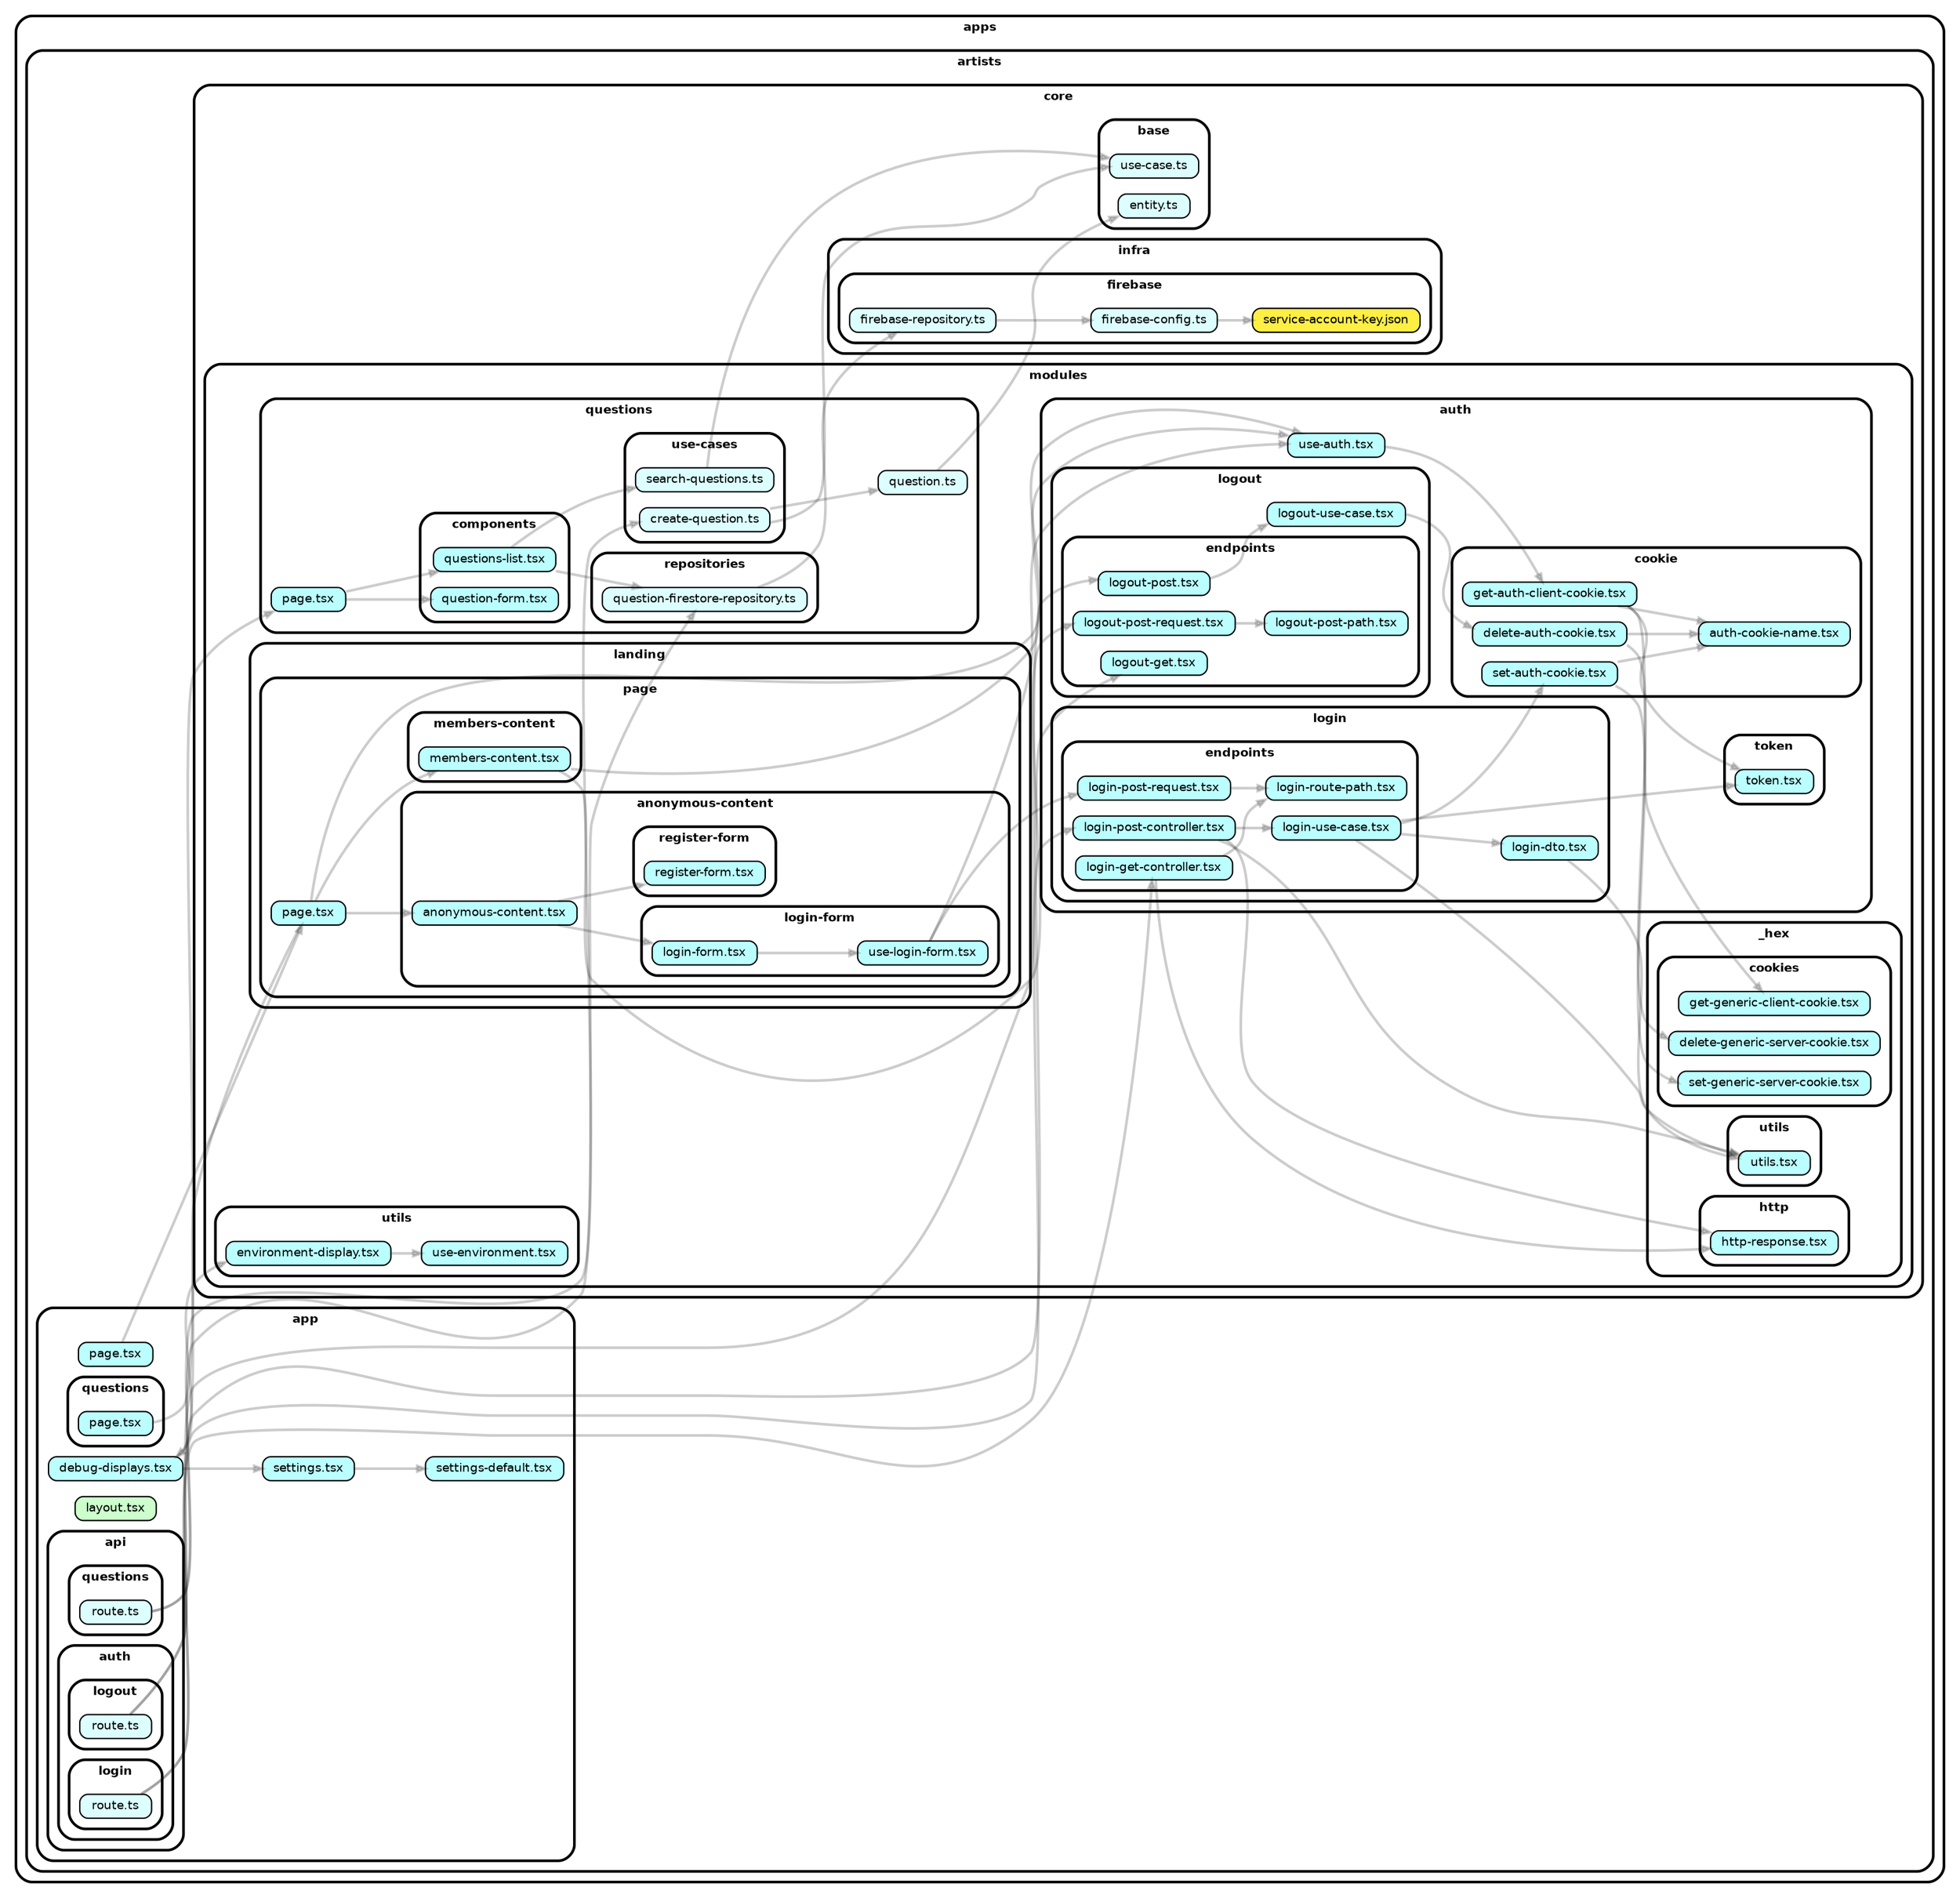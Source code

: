 strict digraph "dependency-cruiser output"{
    rankdir="LR" splines="true" overlap="false" nodesep="0.16" ranksep="0.18" fontname="Helvetica-bold" fontsize="9" style="rounded,bold,filled" fillcolor="#ffffff" compound="true"
    node [shape="box" style="rounded, filled" height="0.2" color="black" fillcolor="#ffffcc" fontcolor="black" fontname="Helvetica" fontsize="9"]
    edge [arrowhead="normal" arrowsize="0.6" penwidth="2.0" color="#00000033" fontname="Helvetica" fontsize="9"]

    subgraph "cluster_apps" {label="apps" subgraph "cluster_apps/artists" {label="artists" subgraph "cluster_apps/artists/app" {label="app" subgraph "cluster_apps/artists/app/api" {label="api" subgraph "cluster_apps/artists/app/api/auth" {label="auth" subgraph "cluster_apps/artists/app/api/auth/login" {label="login" "apps/artists/app/api/auth/login/route.ts" [label=<route.ts> tooltip="route.ts" URL="apps/artists/app/api/auth/login/route.ts" fillcolor="#ddfeff"] } } } } } }
    "apps/artists/app/api/auth/login/route.ts" -> "apps/artists/core/modules/auth/login/endpoints/login-get-controller.tsx"
    "apps/artists/app/api/auth/login/route.ts" -> "apps/artists/core/modules/auth/login/endpoints/login-post-controller.tsx"
    subgraph "cluster_apps" {label="apps" subgraph "cluster_apps/artists" {label="artists" subgraph "cluster_apps/artists/app" {label="app" subgraph "cluster_apps/artists/app/api" {label="api" subgraph "cluster_apps/artists/app/api/auth" {label="auth" subgraph "cluster_apps/artists/app/api/auth/logout" {label="logout" "apps/artists/app/api/auth/logout/route.ts" [label=<route.ts> tooltip="route.ts" URL="apps/artists/app/api/auth/logout/route.ts" fillcolor="#ddfeff"] } } } } } }
    "apps/artists/app/api/auth/logout/route.ts" -> "apps/artists/core/modules/auth/logout/endpoints/logout-get.tsx"
    "apps/artists/app/api/auth/logout/route.ts" -> "apps/artists/core/modules/auth/logout/endpoints/logout-post.tsx"
    subgraph "cluster_apps" {label="apps" subgraph "cluster_apps/artists" {label="artists" subgraph "cluster_apps/artists/app" {label="app" subgraph "cluster_apps/artists/app/api" {label="api" subgraph "cluster_apps/artists/app/api/questions" {label="questions" "apps/artists/app/api/questions/route.ts" [label=<route.ts> tooltip="route.ts" URL="apps/artists/app/api/questions/route.ts" fillcolor="#ddfeff"] } } } } }
    "apps/artists/app/api/questions/route.ts" -> "apps/artists/core/modules/questions/repositories/question-firestore-repository.ts"
    "apps/artists/app/api/questions/route.ts" -> "apps/artists/core/modules/questions/use-cases/create-question.ts"
    subgraph "cluster_apps" {label="apps" subgraph "cluster_apps/artists" {label="artists" subgraph "cluster_apps/artists/app" {label="app" "apps/artists/app/debug-displays.tsx" [label=<debug-displays.tsx> tooltip="debug-displays.tsx" URL="apps/artists/app/debug-displays.tsx" fillcolor="#bbfeff"] } } }
    "apps/artists/app/debug-displays.tsx" -> "apps/artists/core/modules/utils/environment-display.tsx"
    "apps/artists/app/debug-displays.tsx" -> "apps/artists/app/settings.tsx"
    subgraph "cluster_apps" {label="apps" subgraph "cluster_apps/artists" {label="artists" subgraph "cluster_apps/artists/app" {label="app" "apps/artists/app/layout.tsx" [label=<layout.tsx> tooltip="layout.tsx" URL="apps/artists/app/layout.tsx" fillcolor="#ccffcc"] } } }
    subgraph "cluster_apps" {label="apps" subgraph "cluster_apps/artists" {label="artists" subgraph "cluster_apps/artists/app" {label="app" "apps/artists/app/page.tsx" [label=<page.tsx> tooltip="page.tsx" URL="apps/artists/app/page.tsx" fillcolor="#bbfeff"] } } }
    "apps/artists/app/page.tsx" -> "apps/artists/core/modules/landing/page/page.tsx"
    subgraph "cluster_apps" {label="apps" subgraph "cluster_apps/artists" {label="artists" subgraph "cluster_apps/artists/app" {label="app" subgraph "cluster_apps/artists/app/questions" {label="questions" "apps/artists/app/questions/page.tsx" [label=<page.tsx> tooltip="page.tsx" URL="apps/artists/app/questions/page.tsx" fillcolor="#bbfeff"] } } } }
    "apps/artists/app/questions/page.tsx" -> "apps/artists/core/modules/questions/page.tsx"
    subgraph "cluster_apps" {label="apps" subgraph "cluster_apps/artists" {label="artists" subgraph "cluster_apps/artists/app" {label="app" "apps/artists/app/settings-default.tsx" [label=<settings-default.tsx> tooltip="settings-default.tsx" URL="apps/artists/app/settings-default.tsx" fillcolor="#bbfeff"] } } }
    subgraph "cluster_apps" {label="apps" subgraph "cluster_apps/artists" {label="artists" subgraph "cluster_apps/artists/app" {label="app" "apps/artists/app/settings.tsx" [label=<settings.tsx> tooltip="settings.tsx" URL="apps/artists/app/settings.tsx" fillcolor="#bbfeff"] } } }
    "apps/artists/app/settings.tsx" -> "apps/artists/app/settings-default.tsx"
    subgraph "cluster_apps" {label="apps" subgraph "cluster_apps/artists" {label="artists" subgraph "cluster_apps/artists/core" {label="core" subgraph "cluster_apps/artists/core/base" {label="base" "apps/artists/core/base/entity.ts" [label=<entity.ts> tooltip="entity.ts" URL="apps/artists/core/base/entity.ts" fillcolor="#ddfeff"] } } } }
    subgraph "cluster_apps" {label="apps" subgraph "cluster_apps/artists" {label="artists" subgraph "cluster_apps/artists/core" {label="core" subgraph "cluster_apps/artists/core/base" {label="base" "apps/artists/core/base/use-case.ts" [label=<use-case.ts> tooltip="use-case.ts" URL="apps/artists/core/base/use-case.ts" fillcolor="#ddfeff"] } } } }
    subgraph "cluster_apps" {label="apps" subgraph "cluster_apps/artists" {label="artists" subgraph "cluster_apps/artists/core" {label="core" subgraph "cluster_apps/artists/core/infra" {label="infra" subgraph "cluster_apps/artists/core/infra/firebase" {label="firebase" "apps/artists/core/infra/firebase/firebase-config.ts" [label=<firebase-config.ts> tooltip="firebase-config.ts" URL="apps/artists/core/infra/firebase/firebase-config.ts" fillcolor="#ddfeff"] } } } } }
    "apps/artists/core/infra/firebase/firebase-config.ts" -> "apps/artists/core/infra/firebase/service-account-key.json"
    subgraph "cluster_apps" {label="apps" subgraph "cluster_apps/artists" {label="artists" subgraph "cluster_apps/artists/core" {label="core" subgraph "cluster_apps/artists/core/infra" {label="infra" subgraph "cluster_apps/artists/core/infra/firebase" {label="firebase" "apps/artists/core/infra/firebase/firebase-repository.ts" [label=<firebase-repository.ts> tooltip="firebase-repository.ts" URL="apps/artists/core/infra/firebase/firebase-repository.ts" fillcolor="#ddfeff"] } } } } }
    "apps/artists/core/infra/firebase/firebase-repository.ts" -> "apps/artists/core/infra/firebase/firebase-config.ts"
    subgraph "cluster_apps" {label="apps" subgraph "cluster_apps/artists" {label="artists" subgraph "cluster_apps/artists/core" {label="core" subgraph "cluster_apps/artists/core/infra" {label="infra" subgraph "cluster_apps/artists/core/infra/firebase" {label="firebase" "apps/artists/core/infra/firebase/service-account-key.json" [label=<service-account-key.json> tooltip="service-account-key.json" URL="apps/artists/core/infra/firebase/service-account-key.json" fillcolor="#ffee44"] } } } } }
    subgraph "cluster_apps" {label="apps" subgraph "cluster_apps/artists" {label="artists" subgraph "cluster_apps/artists/core" {label="core" subgraph "cluster_apps/artists/core/modules" {label="modules" subgraph "cluster_apps/artists/core/modules/_hex" {label="_hex" subgraph "cluster_apps/artists/core/modules/_hex/cookies" {label="cookies" "apps/artists/core/modules/_hex/cookies/delete-generic-server-cookie.tsx" [label=<delete-generic-server-cookie.tsx> tooltip="delete-generic-server-cookie.tsx" URL="apps/artists/core/modules/_hex/cookies/delete-generic-server-cookie.tsx" fillcolor="#bbfeff"] } } } } } }
    subgraph "cluster_apps" {label="apps" subgraph "cluster_apps/artists" {label="artists" subgraph "cluster_apps/artists/core" {label="core" subgraph "cluster_apps/artists/core/modules" {label="modules" subgraph "cluster_apps/artists/core/modules/_hex" {label="_hex" subgraph "cluster_apps/artists/core/modules/_hex/cookies" {label="cookies" "apps/artists/core/modules/_hex/cookies/get-generic-client-cookie.tsx" [label=<get-generic-client-cookie.tsx> tooltip="get-generic-client-cookie.tsx" URL="apps/artists/core/modules/_hex/cookies/get-generic-client-cookie.tsx" fillcolor="#bbfeff"] } } } } } }
    subgraph "cluster_apps" {label="apps" subgraph "cluster_apps/artists" {label="artists" subgraph "cluster_apps/artists/core" {label="core" subgraph "cluster_apps/artists/core/modules" {label="modules" subgraph "cluster_apps/artists/core/modules/_hex" {label="_hex" subgraph "cluster_apps/artists/core/modules/_hex/cookies" {label="cookies" "apps/artists/core/modules/_hex/cookies/set-generic-server-cookie.tsx" [label=<set-generic-server-cookie.tsx> tooltip="set-generic-server-cookie.tsx" URL="apps/artists/core/modules/_hex/cookies/set-generic-server-cookie.tsx" fillcolor="#bbfeff"] } } } } } }
    subgraph "cluster_apps" {label="apps" subgraph "cluster_apps/artists" {label="artists" subgraph "cluster_apps/artists/core" {label="core" subgraph "cluster_apps/artists/core/modules" {label="modules" subgraph "cluster_apps/artists/core/modules/_hex" {label="_hex" subgraph "cluster_apps/artists/core/modules/_hex/http" {label="http" "apps/artists/core/modules/_hex/http/http-response.tsx" [label=<http-response.tsx> tooltip="http-response.tsx" URL="apps/artists/core/modules/_hex/http/http-response.tsx" fillcolor="#bbfeff"] } } } } } }
    subgraph "cluster_apps" {label="apps" subgraph "cluster_apps/artists" {label="artists" subgraph "cluster_apps/artists/core" {label="core" subgraph "cluster_apps/artists/core/modules" {label="modules" subgraph "cluster_apps/artists/core/modules/_hex" {label="_hex" subgraph "cluster_apps/artists/core/modules/_hex/utils" {label="utils" "apps/artists/core/modules/_hex/utils/utils.tsx" [label=<utils.tsx> tooltip="utils.tsx" URL="apps/artists/core/modules/_hex/utils/utils.tsx" fillcolor="#bbfeff"] } } } } } }
    subgraph "cluster_apps" {label="apps" subgraph "cluster_apps/artists" {label="artists" subgraph "cluster_apps/artists/core" {label="core" subgraph "cluster_apps/artists/core/modules" {label="modules" subgraph "cluster_apps/artists/core/modules/auth" {label="auth" subgraph "cluster_apps/artists/core/modules/auth/cookie" {label="cookie" "apps/artists/core/modules/auth/cookie/auth-cookie-name.tsx" [label=<auth-cookie-name.tsx> tooltip="auth-cookie-name.tsx" URL="apps/artists/core/modules/auth/cookie/auth-cookie-name.tsx" fillcolor="#bbfeff"] } } } } } }
    subgraph "cluster_apps" {label="apps" subgraph "cluster_apps/artists" {label="artists" subgraph "cluster_apps/artists/core" {label="core" subgraph "cluster_apps/artists/core/modules" {label="modules" subgraph "cluster_apps/artists/core/modules/auth" {label="auth" subgraph "cluster_apps/artists/core/modules/auth/cookie" {label="cookie" "apps/artists/core/modules/auth/cookie/delete-auth-cookie.tsx" [label=<delete-auth-cookie.tsx> tooltip="delete-auth-cookie.tsx" URL="apps/artists/core/modules/auth/cookie/delete-auth-cookie.tsx" fillcolor="#bbfeff"] } } } } } }
    "apps/artists/core/modules/auth/cookie/delete-auth-cookie.tsx" -> "apps/artists/core/modules/_hex/cookies/delete-generic-server-cookie.tsx"
    "apps/artists/core/modules/auth/cookie/delete-auth-cookie.tsx" -> "apps/artists/core/modules/auth/cookie/auth-cookie-name.tsx"
    subgraph "cluster_apps" {label="apps" subgraph "cluster_apps/artists" {label="artists" subgraph "cluster_apps/artists/core" {label="core" subgraph "cluster_apps/artists/core/modules" {label="modules" subgraph "cluster_apps/artists/core/modules/auth" {label="auth" subgraph "cluster_apps/artists/core/modules/auth/cookie" {label="cookie" "apps/artists/core/modules/auth/cookie/get-auth-client-cookie.tsx" [label=<get-auth-client-cookie.tsx> tooltip="get-auth-client-cookie.tsx" URL="apps/artists/core/modules/auth/cookie/get-auth-client-cookie.tsx" fillcolor="#bbfeff"] } } } } } }
    "apps/artists/core/modules/auth/cookie/get-auth-client-cookie.tsx" -> "apps/artists/core/modules/_hex/cookies/get-generic-client-cookie.tsx"
    "apps/artists/core/modules/auth/cookie/get-auth-client-cookie.tsx" -> "apps/artists/core/modules/auth/token/token.tsx"
    "apps/artists/core/modules/auth/cookie/get-auth-client-cookie.tsx" -> "apps/artists/core/modules/auth/cookie/auth-cookie-name.tsx"
    subgraph "cluster_apps" {label="apps" subgraph "cluster_apps/artists" {label="artists" subgraph "cluster_apps/artists/core" {label="core" subgraph "cluster_apps/artists/core/modules" {label="modules" subgraph "cluster_apps/artists/core/modules/auth" {label="auth" subgraph "cluster_apps/artists/core/modules/auth/cookie" {label="cookie" "apps/artists/core/modules/auth/cookie/set-auth-cookie.tsx" [label=<set-auth-cookie.tsx> tooltip="set-auth-cookie.tsx" URL="apps/artists/core/modules/auth/cookie/set-auth-cookie.tsx" fillcolor="#bbfeff"] } } } } } }
    "apps/artists/core/modules/auth/cookie/set-auth-cookie.tsx" -> "apps/artists/core/modules/_hex/cookies/set-generic-server-cookie.tsx"
    "apps/artists/core/modules/auth/cookie/set-auth-cookie.tsx" -> "apps/artists/core/modules/auth/cookie/auth-cookie-name.tsx"
    subgraph "cluster_apps" {label="apps" subgraph "cluster_apps/artists" {label="artists" subgraph "cluster_apps/artists/core" {label="core" subgraph "cluster_apps/artists/core/modules" {label="modules" subgraph "cluster_apps/artists/core/modules/auth" {label="auth" subgraph "cluster_apps/artists/core/modules/auth/login" {label="login" subgraph "cluster_apps/artists/core/modules/auth/login/endpoints" {label="endpoints" "apps/artists/core/modules/auth/login/endpoints/login-get-controller.tsx" [label=<login-get-controller.tsx> tooltip="login-get-controller.tsx" URL="apps/artists/core/modules/auth/login/endpoints/login-get-controller.tsx" fillcolor="#bbfeff"] } } } } } } }
    "apps/artists/core/modules/auth/login/endpoints/login-get-controller.tsx" -> "apps/artists/core/modules/_hex/http/http-response.tsx"
    "apps/artists/core/modules/auth/login/endpoints/login-get-controller.tsx" -> "apps/artists/core/modules/auth/login/endpoints/login-route-path.tsx"
    subgraph "cluster_apps" {label="apps" subgraph "cluster_apps/artists" {label="artists" subgraph "cluster_apps/artists/core" {label="core" subgraph "cluster_apps/artists/core/modules" {label="modules" subgraph "cluster_apps/artists/core/modules/auth" {label="auth" subgraph "cluster_apps/artists/core/modules/auth/login" {label="login" subgraph "cluster_apps/artists/core/modules/auth/login/endpoints" {label="endpoints" "apps/artists/core/modules/auth/login/endpoints/login-post-controller.tsx" [label=<login-post-controller.tsx> tooltip="login-post-controller.tsx" URL="apps/artists/core/modules/auth/login/endpoints/login-post-controller.tsx" fillcolor="#bbfeff"] } } } } } } }
    "apps/artists/core/modules/auth/login/endpoints/login-post-controller.tsx" -> "apps/artists/core/modules/_hex/http/http-response.tsx"
    "apps/artists/core/modules/auth/login/endpoints/login-post-controller.tsx" -> "apps/artists/core/modules/_hex/utils/utils.tsx"
    "apps/artists/core/modules/auth/login/endpoints/login-post-controller.tsx" -> "apps/artists/core/modules/auth/login/endpoints/login-use-case.tsx"
    subgraph "cluster_apps" {label="apps" subgraph "cluster_apps/artists" {label="artists" subgraph "cluster_apps/artists/core" {label="core" subgraph "cluster_apps/artists/core/modules" {label="modules" subgraph "cluster_apps/artists/core/modules/auth" {label="auth" subgraph "cluster_apps/artists/core/modules/auth/login" {label="login" subgraph "cluster_apps/artists/core/modules/auth/login/endpoints" {label="endpoints" "apps/artists/core/modules/auth/login/endpoints/login-post-request.tsx" [label=<login-post-request.tsx> tooltip="login-post-request.tsx" URL="apps/artists/core/modules/auth/login/endpoints/login-post-request.tsx" fillcolor="#bbfeff"] } } } } } } }
    "apps/artists/core/modules/auth/login/endpoints/login-post-request.tsx" -> "apps/artists/core/modules/auth/login/endpoints/login-route-path.tsx"
    subgraph "cluster_apps" {label="apps" subgraph "cluster_apps/artists" {label="artists" subgraph "cluster_apps/artists/core" {label="core" subgraph "cluster_apps/artists/core/modules" {label="modules" subgraph "cluster_apps/artists/core/modules/auth" {label="auth" subgraph "cluster_apps/artists/core/modules/auth/login" {label="login" subgraph "cluster_apps/artists/core/modules/auth/login/endpoints" {label="endpoints" "apps/artists/core/modules/auth/login/endpoints/login-route-path.tsx" [label=<login-route-path.tsx> tooltip="login-route-path.tsx" URL="apps/artists/core/modules/auth/login/endpoints/login-route-path.tsx" fillcolor="#bbfeff"] } } } } } } }
    subgraph "cluster_apps" {label="apps" subgraph "cluster_apps/artists" {label="artists" subgraph "cluster_apps/artists/core" {label="core" subgraph "cluster_apps/artists/core/modules" {label="modules" subgraph "cluster_apps/artists/core/modules/auth" {label="auth" subgraph "cluster_apps/artists/core/modules/auth/login" {label="login" subgraph "cluster_apps/artists/core/modules/auth/login/endpoints" {label="endpoints" "apps/artists/core/modules/auth/login/endpoints/login-use-case.tsx" [label=<login-use-case.tsx> tooltip="login-use-case.tsx" URL="apps/artists/core/modules/auth/login/endpoints/login-use-case.tsx" fillcolor="#bbfeff"] } } } } } } }
    "apps/artists/core/modules/auth/login/endpoints/login-use-case.tsx" -> "apps/artists/core/modules/_hex/utils/utils.tsx"
    "apps/artists/core/modules/auth/login/endpoints/login-use-case.tsx" -> "apps/artists/core/modules/auth/cookie/set-auth-cookie.tsx"
    "apps/artists/core/modules/auth/login/endpoints/login-use-case.tsx" -> "apps/artists/core/modules/auth/token/token.tsx"
    "apps/artists/core/modules/auth/login/endpoints/login-use-case.tsx" -> "apps/artists/core/modules/auth/login/login-dto.tsx"
    subgraph "cluster_apps" {label="apps" subgraph "cluster_apps/artists" {label="artists" subgraph "cluster_apps/artists/core" {label="core" subgraph "cluster_apps/artists/core/modules" {label="modules" subgraph "cluster_apps/artists/core/modules/auth" {label="auth" subgraph "cluster_apps/artists/core/modules/auth/login" {label="login" "apps/artists/core/modules/auth/login/login-dto.tsx" [label=<login-dto.tsx> tooltip="login-dto.tsx" URL="apps/artists/core/modules/auth/login/login-dto.tsx" fillcolor="#bbfeff"] } } } } } }
    "apps/artists/core/modules/auth/login/login-dto.tsx" -> "apps/artists/core/modules/_hex/utils/utils.tsx"
    subgraph "cluster_apps" {label="apps" subgraph "cluster_apps/artists" {label="artists" subgraph "cluster_apps/artists/core" {label="core" subgraph "cluster_apps/artists/core/modules" {label="modules" subgraph "cluster_apps/artists/core/modules/auth" {label="auth" subgraph "cluster_apps/artists/core/modules/auth/logout" {label="logout" subgraph "cluster_apps/artists/core/modules/auth/logout/endpoints" {label="endpoints" "apps/artists/core/modules/auth/logout/endpoints/logout-get.tsx" [label=<logout-get.tsx> tooltip="logout-get.tsx" URL="apps/artists/core/modules/auth/logout/endpoints/logout-get.tsx" fillcolor="#bbfeff"] } } } } } } }
    subgraph "cluster_apps" {label="apps" subgraph "cluster_apps/artists" {label="artists" subgraph "cluster_apps/artists/core" {label="core" subgraph "cluster_apps/artists/core/modules" {label="modules" subgraph "cluster_apps/artists/core/modules/auth" {label="auth" subgraph "cluster_apps/artists/core/modules/auth/logout" {label="logout" subgraph "cluster_apps/artists/core/modules/auth/logout/endpoints" {label="endpoints" "apps/artists/core/modules/auth/logout/endpoints/logout-post-path.tsx" [label=<logout-post-path.tsx> tooltip="logout-post-path.tsx" URL="apps/artists/core/modules/auth/logout/endpoints/logout-post-path.tsx" fillcolor="#bbfeff"] } } } } } } }
    subgraph "cluster_apps" {label="apps" subgraph "cluster_apps/artists" {label="artists" subgraph "cluster_apps/artists/core" {label="core" subgraph "cluster_apps/artists/core/modules" {label="modules" subgraph "cluster_apps/artists/core/modules/auth" {label="auth" subgraph "cluster_apps/artists/core/modules/auth/logout" {label="logout" subgraph "cluster_apps/artists/core/modules/auth/logout/endpoints" {label="endpoints" "apps/artists/core/modules/auth/logout/endpoints/logout-post-request.tsx" [label=<logout-post-request.tsx> tooltip="logout-post-request.tsx" URL="apps/artists/core/modules/auth/logout/endpoints/logout-post-request.tsx" fillcolor="#bbfeff"] } } } } } } }
    "apps/artists/core/modules/auth/logout/endpoints/logout-post-request.tsx" -> "apps/artists/core/modules/auth/logout/endpoints/logout-post-path.tsx"
    subgraph "cluster_apps" {label="apps" subgraph "cluster_apps/artists" {label="artists" subgraph "cluster_apps/artists/core" {label="core" subgraph "cluster_apps/artists/core/modules" {label="modules" subgraph "cluster_apps/artists/core/modules/auth" {label="auth" subgraph "cluster_apps/artists/core/modules/auth/logout" {label="logout" subgraph "cluster_apps/artists/core/modules/auth/logout/endpoints" {label="endpoints" "apps/artists/core/modules/auth/logout/endpoints/logout-post.tsx" [label=<logout-post.tsx> tooltip="logout-post.tsx" URL="apps/artists/core/modules/auth/logout/endpoints/logout-post.tsx" fillcolor="#bbfeff"] } } } } } } }
    "apps/artists/core/modules/auth/logout/endpoints/logout-post.tsx" -> "apps/artists/core/modules/auth/logout/logout-use-case.tsx"
    subgraph "cluster_apps" {label="apps" subgraph "cluster_apps/artists" {label="artists" subgraph "cluster_apps/artists/core" {label="core" subgraph "cluster_apps/artists/core/modules" {label="modules" subgraph "cluster_apps/artists/core/modules/auth" {label="auth" subgraph "cluster_apps/artists/core/modules/auth/logout" {label="logout" "apps/artists/core/modules/auth/logout/logout-use-case.tsx" [label=<logout-use-case.tsx> tooltip="logout-use-case.tsx" URL="apps/artists/core/modules/auth/logout/logout-use-case.tsx" fillcolor="#bbfeff"] } } } } } }
    "apps/artists/core/modules/auth/logout/logout-use-case.tsx" -> "apps/artists/core/modules/auth/cookie/delete-auth-cookie.tsx"
    subgraph "cluster_apps" {label="apps" subgraph "cluster_apps/artists" {label="artists" subgraph "cluster_apps/artists/core" {label="core" subgraph "cluster_apps/artists/core/modules" {label="modules" subgraph "cluster_apps/artists/core/modules/auth" {label="auth" subgraph "cluster_apps/artists/core/modules/auth/token" {label="token" "apps/artists/core/modules/auth/token/token.tsx" [label=<token.tsx> tooltip="token.tsx" URL="apps/artists/core/modules/auth/token/token.tsx" fillcolor="#bbfeff"] } } } } } }
    subgraph "cluster_apps" {label="apps" subgraph "cluster_apps/artists" {label="artists" subgraph "cluster_apps/artists/core" {label="core" subgraph "cluster_apps/artists/core/modules" {label="modules" subgraph "cluster_apps/artists/core/modules/auth" {label="auth" "apps/artists/core/modules/auth/use-auth.tsx" [label=<use-auth.tsx> tooltip="use-auth.tsx" URL="apps/artists/core/modules/auth/use-auth.tsx" fillcolor="#bbfeff"] } } } } }
    "apps/artists/core/modules/auth/use-auth.tsx" -> "apps/artists/core/modules/auth/cookie/get-auth-client-cookie.tsx"
    subgraph "cluster_apps" {label="apps" subgraph "cluster_apps/artists" {label="artists" subgraph "cluster_apps/artists/core" {label="core" subgraph "cluster_apps/artists/core/modules" {label="modules" subgraph "cluster_apps/artists/core/modules/landing" {label="landing" subgraph "cluster_apps/artists/core/modules/landing/page" {label="page" subgraph "cluster_apps/artists/core/modules/landing/page/anonymous-content" {label="anonymous-content" "apps/artists/core/modules/landing/page/anonymous-content/anonymous-content.tsx" [label=<anonymous-content.tsx> tooltip="anonymous-content.tsx" URL="apps/artists/core/modules/landing/page/anonymous-content/anonymous-content.tsx" fillcolor="#bbfeff"] } } } } } } }
    "apps/artists/core/modules/landing/page/anonymous-content/anonymous-content.tsx" -> "apps/artists/core/modules/landing/page/anonymous-content/login-form/login-form.tsx"
    "apps/artists/core/modules/landing/page/anonymous-content/anonymous-content.tsx" -> "apps/artists/core/modules/landing/page/anonymous-content/register-form/register-form.tsx"
    subgraph "cluster_apps" {label="apps" subgraph "cluster_apps/artists" {label="artists" subgraph "cluster_apps/artists/core" {label="core" subgraph "cluster_apps/artists/core/modules" {label="modules" subgraph "cluster_apps/artists/core/modules/landing" {label="landing" subgraph "cluster_apps/artists/core/modules/landing/page" {label="page" subgraph "cluster_apps/artists/core/modules/landing/page/anonymous-content" {label="anonymous-content" subgraph "cluster_apps/artists/core/modules/landing/page/anonymous-content/login-form" {label="login-form" "apps/artists/core/modules/landing/page/anonymous-content/login-form/login-form.tsx" [label=<login-form.tsx> tooltip="login-form.tsx" URL="apps/artists/core/modules/landing/page/anonymous-content/login-form/login-form.tsx" fillcolor="#bbfeff"] } } } } } } } }
    "apps/artists/core/modules/landing/page/anonymous-content/login-form/login-form.tsx" -> "apps/artists/core/modules/landing/page/anonymous-content/login-form/use-login-form.tsx"
    subgraph "cluster_apps" {label="apps" subgraph "cluster_apps/artists" {label="artists" subgraph "cluster_apps/artists/core" {label="core" subgraph "cluster_apps/artists/core/modules" {label="modules" subgraph "cluster_apps/artists/core/modules/landing" {label="landing" subgraph "cluster_apps/artists/core/modules/landing/page" {label="page" subgraph "cluster_apps/artists/core/modules/landing/page/anonymous-content" {label="anonymous-content" subgraph "cluster_apps/artists/core/modules/landing/page/anonymous-content/login-form" {label="login-form" "apps/artists/core/modules/landing/page/anonymous-content/login-form/use-login-form.tsx" [label=<use-login-form.tsx> tooltip="use-login-form.tsx" URL="apps/artists/core/modules/landing/page/anonymous-content/login-form/use-login-form.tsx" fillcolor="#bbfeff"] } } } } } } } }
    "apps/artists/core/modules/landing/page/anonymous-content/login-form/use-login-form.tsx" -> "apps/artists/core/modules/auth/login/endpoints/login-post-request.tsx"
    "apps/artists/core/modules/landing/page/anonymous-content/login-form/use-login-form.tsx" -> "apps/artists/core/modules/auth/use-auth.tsx"
    subgraph "cluster_apps" {label="apps" subgraph "cluster_apps/artists" {label="artists" subgraph "cluster_apps/artists/core" {label="core" subgraph "cluster_apps/artists/core/modules" {label="modules" subgraph "cluster_apps/artists/core/modules/landing" {label="landing" subgraph "cluster_apps/artists/core/modules/landing/page" {label="page" subgraph "cluster_apps/artists/core/modules/landing/page/anonymous-content" {label="anonymous-content" subgraph "cluster_apps/artists/core/modules/landing/page/anonymous-content/register-form" {label="register-form" "apps/artists/core/modules/landing/page/anonymous-content/register-form/register-form.tsx" [label=<register-form.tsx> tooltip="register-form.tsx" URL="apps/artists/core/modules/landing/page/anonymous-content/register-form/register-form.tsx" fillcolor="#bbfeff"] } } } } } } } }
    subgraph "cluster_apps" {label="apps" subgraph "cluster_apps/artists" {label="artists" subgraph "cluster_apps/artists/core" {label="core" subgraph "cluster_apps/artists/core/modules" {label="modules" subgraph "cluster_apps/artists/core/modules/landing" {label="landing" subgraph "cluster_apps/artists/core/modules/landing/page" {label="page" subgraph "cluster_apps/artists/core/modules/landing/page/members-content" {label="members-content" "apps/artists/core/modules/landing/page/members-content/members-content.tsx" [label=<members-content.tsx> tooltip="members-content.tsx" URL="apps/artists/core/modules/landing/page/members-content/members-content.tsx" fillcolor="#bbfeff"] } } } } } } }
    "apps/artists/core/modules/landing/page/members-content/members-content.tsx" -> "apps/artists/core/modules/auth/logout/endpoints/logout-post-request.tsx"
    "apps/artists/core/modules/landing/page/members-content/members-content.tsx" -> "apps/artists/core/modules/auth/use-auth.tsx"
    subgraph "cluster_apps" {label="apps" subgraph "cluster_apps/artists" {label="artists" subgraph "cluster_apps/artists/core" {label="core" subgraph "cluster_apps/artists/core/modules" {label="modules" subgraph "cluster_apps/artists/core/modules/landing" {label="landing" subgraph "cluster_apps/artists/core/modules/landing/page" {label="page" "apps/artists/core/modules/landing/page/page.tsx" [label=<page.tsx> tooltip="page.tsx" URL="apps/artists/core/modules/landing/page/page.tsx" fillcolor="#bbfeff"] } } } } } }
    "apps/artists/core/modules/landing/page/page.tsx" -> "apps/artists/app/debug-displays.tsx"
    "apps/artists/core/modules/landing/page/page.tsx" -> "apps/artists/core/modules/auth/use-auth.tsx"
    "apps/artists/core/modules/landing/page/page.tsx" -> "apps/artists/core/modules/landing/page/anonymous-content/anonymous-content.tsx"
    "apps/artists/core/modules/landing/page/page.tsx" -> "apps/artists/core/modules/landing/page/members-content/members-content.tsx"
    subgraph "cluster_apps" {label="apps" subgraph "cluster_apps/artists" {label="artists" subgraph "cluster_apps/artists/core" {label="core" subgraph "cluster_apps/artists/core/modules" {label="modules" subgraph "cluster_apps/artists/core/modules/questions" {label="questions" subgraph "cluster_apps/artists/core/modules/questions/components" {label="components" "apps/artists/core/modules/questions/components/question-form.tsx" [label=<question-form.tsx> tooltip="question-form.tsx" URL="apps/artists/core/modules/questions/components/question-form.tsx" fillcolor="#bbfeff"] } } } } } }
    subgraph "cluster_apps" {label="apps" subgraph "cluster_apps/artists" {label="artists" subgraph "cluster_apps/artists/core" {label="core" subgraph "cluster_apps/artists/core/modules" {label="modules" subgraph "cluster_apps/artists/core/modules/questions" {label="questions" subgraph "cluster_apps/artists/core/modules/questions/components" {label="components" "apps/artists/core/modules/questions/components/questions-list.tsx" [label=<questions-list.tsx> tooltip="questions-list.tsx" URL="apps/artists/core/modules/questions/components/questions-list.tsx" fillcolor="#bbfeff"] } } } } } }
    "apps/artists/core/modules/questions/components/questions-list.tsx" -> "apps/artists/core/modules/questions/repositories/question-firestore-repository.ts"
    "apps/artists/core/modules/questions/components/questions-list.tsx" -> "apps/artists/core/modules/questions/use-cases/search-questions.ts"
    subgraph "cluster_apps" {label="apps" subgraph "cluster_apps/artists" {label="artists" subgraph "cluster_apps/artists/core" {label="core" subgraph "cluster_apps/artists/core/modules" {label="modules" subgraph "cluster_apps/artists/core/modules/questions" {label="questions" "apps/artists/core/modules/questions/page.tsx" [label=<page.tsx> tooltip="page.tsx" URL="apps/artists/core/modules/questions/page.tsx" fillcolor="#bbfeff"] } } } } }
    "apps/artists/core/modules/questions/page.tsx" -> "apps/artists/core/modules/questions/components/question-form.tsx"
    "apps/artists/core/modules/questions/page.tsx" -> "apps/artists/core/modules/questions/components/questions-list.tsx"
    subgraph "cluster_apps" {label="apps" subgraph "cluster_apps/artists" {label="artists" subgraph "cluster_apps/artists/core" {label="core" subgraph "cluster_apps/artists/core/modules" {label="modules" subgraph "cluster_apps/artists/core/modules/questions" {label="questions" "apps/artists/core/modules/questions/question.ts" [label=<question.ts> tooltip="question.ts" URL="apps/artists/core/modules/questions/question.ts" fillcolor="#ddfeff"] } } } } }
    "apps/artists/core/modules/questions/question.ts" -> "apps/artists/core/base/entity.ts"
    subgraph "cluster_apps" {label="apps" subgraph "cluster_apps/artists" {label="artists" subgraph "cluster_apps/artists/core" {label="core" subgraph "cluster_apps/artists/core/modules" {label="modules" subgraph "cluster_apps/artists/core/modules/questions" {label="questions" subgraph "cluster_apps/artists/core/modules/questions/repositories" {label="repositories" "apps/artists/core/modules/questions/repositories/question-firestore-repository.ts" [label=<question-firestore-repository.ts> tooltip="question-firestore-repository.ts" URL="apps/artists/core/modules/questions/repositories/question-firestore-repository.ts" fillcolor="#ddfeff"] } } } } } }
    "apps/artists/core/modules/questions/repositories/question-firestore-repository.ts" -> "apps/artists/core/infra/firebase/firebase-repository.ts"
    subgraph "cluster_apps" {label="apps" subgraph "cluster_apps/artists" {label="artists" subgraph "cluster_apps/artists/core" {label="core" subgraph "cluster_apps/artists/core/modules" {label="modules" subgraph "cluster_apps/artists/core/modules/questions" {label="questions" subgraph "cluster_apps/artists/core/modules/questions/use-cases" {label="use-cases" "apps/artists/core/modules/questions/use-cases/create-question.ts" [label=<create-question.ts> tooltip="create-question.ts" URL="apps/artists/core/modules/questions/use-cases/create-question.ts" fillcolor="#ddfeff"] } } } } } }
    "apps/artists/core/modules/questions/use-cases/create-question.ts" -> "apps/artists/core/base/use-case.ts"
    "apps/artists/core/modules/questions/use-cases/create-question.ts" -> "apps/artists/core/modules/questions/question.ts"
    subgraph "cluster_apps" {label="apps" subgraph "cluster_apps/artists" {label="artists" subgraph "cluster_apps/artists/core" {label="core" subgraph "cluster_apps/artists/core/modules" {label="modules" subgraph "cluster_apps/artists/core/modules/questions" {label="questions" subgraph "cluster_apps/artists/core/modules/questions/use-cases" {label="use-cases" "apps/artists/core/modules/questions/use-cases/search-questions.ts" [label=<search-questions.ts> tooltip="search-questions.ts" URL="apps/artists/core/modules/questions/use-cases/search-questions.ts" fillcolor="#ddfeff"] } } } } } }
    "apps/artists/core/modules/questions/use-cases/search-questions.ts" -> "apps/artists/core/base/use-case.ts"
    subgraph "cluster_apps" {label="apps" subgraph "cluster_apps/artists" {label="artists" subgraph "cluster_apps/artists/core" {label="core" subgraph "cluster_apps/artists/core/modules" {label="modules" subgraph "cluster_apps/artists/core/modules/utils" {label="utils" "apps/artists/core/modules/utils/environment-display.tsx" [label=<environment-display.tsx> tooltip="environment-display.tsx" URL="apps/artists/core/modules/utils/environment-display.tsx" fillcolor="#bbfeff"] } } } } }
    "apps/artists/core/modules/utils/environment-display.tsx" -> "apps/artists/core/modules/utils/use-environment.tsx"
    subgraph "cluster_apps" {label="apps" subgraph "cluster_apps/artists" {label="artists" subgraph "cluster_apps/artists/core" {label="core" subgraph "cluster_apps/artists/core/modules" {label="modules" subgraph "cluster_apps/artists/core/modules/utils" {label="utils" "apps/artists/core/modules/utils/use-environment.tsx" [label=<use-environment.tsx> tooltip="use-environment.tsx" URL="apps/artists/core/modules/utils/use-environment.tsx" fillcolor="#bbfeff"] } } } } }
}
